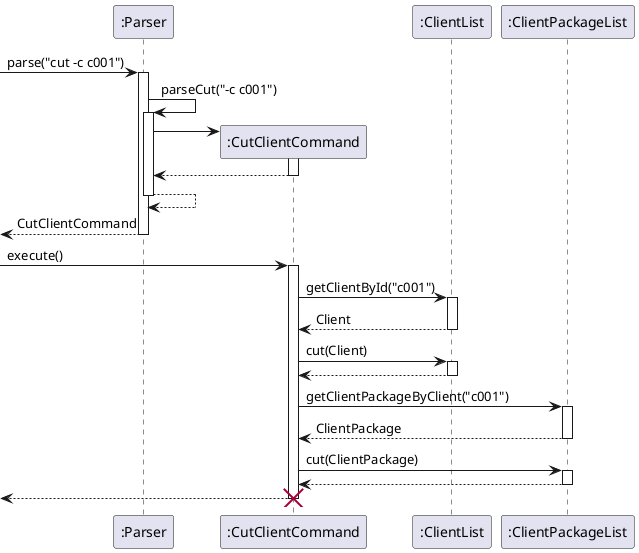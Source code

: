 @startuml

participant ":Parser" as Parser
participant ":CutClientCommand" as CCC
participant ":ClientList" as ClientList
participant ":ClientPackageList" as ClientPackageList

-> Parser: parse("cut -c c001")
activate Parser
Parser -> Parser : parseCut("-c c001")
activate Parser

create CCC
Parser -> CCC
activate CCC
CCC --> Parser
deactivate CCC
Parser --> Parser
deactivate Parser

<-- Parser: CutClientCommand
deactivate Parser

-> CCC: execute()
activate CCC

CCC -> ClientList : getClientById("c001")
activate ClientList
ClientList --> CCC : Client
deactivate ClientList

CCC -> ClientList : cut(Client)
activate ClientList
ClientList --> CCC
deactivate ClientList

CCC -> ClientPackageList : getClientPackageByClient("c001")
activate ClientPackageList
ClientPackageList --> CCC : ClientPackage
deactivate ClientPackageList

CCC -> ClientPackageList : cut(ClientPackage)
activate ClientPackageList
ClientPackageList --> CCC
deactivate ClientPackageList

<-- CCC
deactivate CCC
deactivate Parser
destroy CCC
@enduml